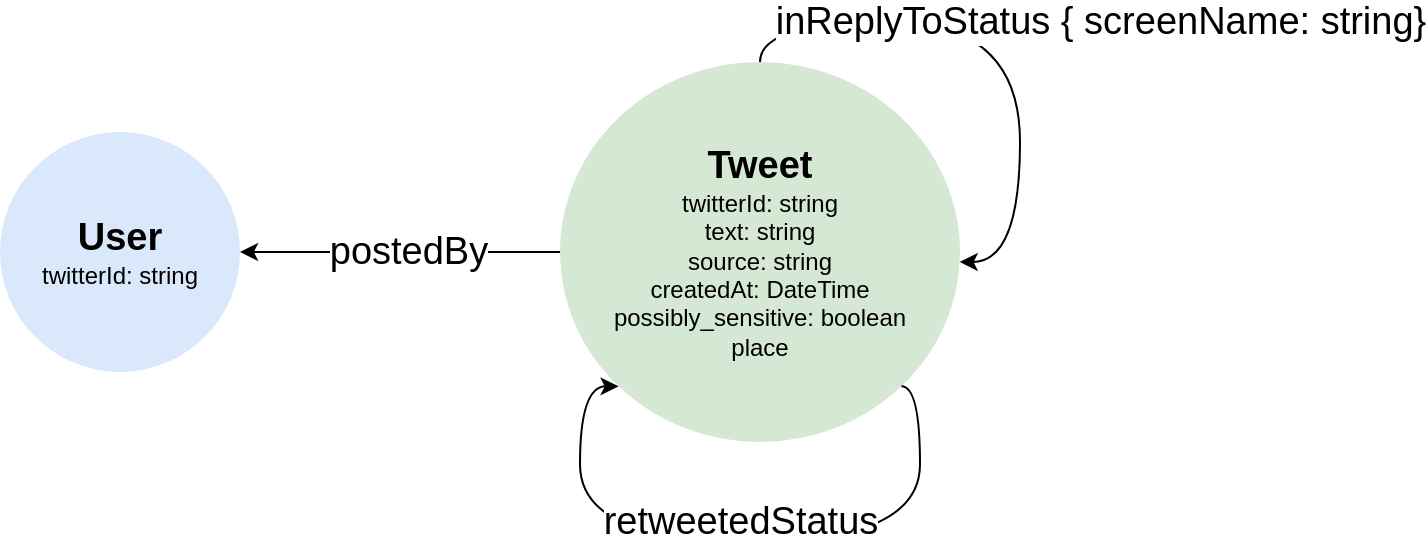<mxfile version="20.6.0" type="device"><diagram id="XamNJvLxUxd7Qhsf65Wg" name="Page-1"><mxGraphModel dx="1102" dy="598" grid="1" gridSize="10" guides="1" tooltips="1" connect="1" arrows="1" fold="1" page="1" pageScale="1" pageWidth="4681" pageHeight="3300" math="0" shadow="0"><root><mxCell id="0"/><mxCell id="1" parent="0"/><mxCell id="3H5sFPoasbmMjIa7P9Vv-1" value="&lt;div&gt;&lt;font size=&quot;1&quot;&gt;&lt;b style=&quot;font-size: 19px;&quot;&gt;User&lt;/b&gt;&lt;/font&gt;&lt;/div&gt;&lt;div&gt;twitterId: string&lt;br&gt;&lt;/div&gt;" style="ellipse;whiteSpace=wrap;html=1;fillColor=#dae8fc;strokeColor=none;" vertex="1" parent="1"><mxGeometry x="390" y="225" width="120" height="120" as="geometry"/></mxCell><mxCell id="3H5sFPoasbmMjIa7P9Vv-10" style="edgeStyle=orthogonalEdgeStyle;curved=1;rounded=0;orthogonalLoop=1;jettySize=auto;html=1;exitX=0;exitY=0.5;exitDx=0;exitDy=0;fontSize=14;" edge="1" parent="1" source="3H5sFPoasbmMjIa7P9Vv-5" target="3H5sFPoasbmMjIa7P9Vv-1"><mxGeometry relative="1" as="geometry"/></mxCell><mxCell id="3H5sFPoasbmMjIa7P9Vv-5" value="&lt;div&gt;&lt;font size=&quot;1&quot;&gt;&lt;b style=&quot;font-size: 19px;&quot;&gt;Tweet&lt;/b&gt;&lt;/font&gt;&lt;/div&gt;&lt;div&gt;twitterId: string&lt;/div&gt;&lt;div&gt;text: string&lt;/div&gt;&lt;div&gt;source: string&lt;/div&gt;&lt;div&gt;createdAt: DateTime&lt;/div&gt;&lt;div&gt;possibly_sensitive: boolean&lt;/div&gt;&lt;div&gt;place&lt;br&gt;&lt;/div&gt;" style="ellipse;whiteSpace=wrap;html=1;fillColor=#d5e8d4;strokeColor=none;" vertex="1" parent="1"><mxGeometry x="670" y="190" width="200" height="190" as="geometry"/></mxCell><mxCell id="3H5sFPoasbmMjIa7P9Vv-6" style="edgeStyle=orthogonalEdgeStyle;rounded=0;orthogonalLoop=1;jettySize=auto;html=1;exitX=0.5;exitY=0;exitDx=0;exitDy=0;curved=1;" edge="1" parent="1" source="3H5sFPoasbmMjIa7P9Vv-5" target="3H5sFPoasbmMjIa7P9Vv-5"><mxGeometry relative="1" as="geometry"><mxPoint x="699.289" y="247.825" as="sourcePoint"/><mxPoint x="840.711" y="247.825" as="targetPoint"/><Array as="points"><mxPoint x="770" y="170"/><mxPoint x="900" y="170"/><mxPoint x="900" y="290"/></Array></mxGeometry></mxCell><mxCell id="3H5sFPoasbmMjIa7P9Vv-7" value="&lt;font style=&quot;font-size: 19px;&quot;&gt;inReplyToStatus { screenName: string}&lt;br&gt;&lt;/font&gt;" style="edgeLabel;html=1;align=center;verticalAlign=middle;resizable=0;points=[];" vertex="1" connectable="0" parent="3H5sFPoasbmMjIa7P9Vv-6"><mxGeometry x="-0.016" y="-4" relative="1" as="geometry"><mxPoint x="42" y="-4" as="offset"/></mxGeometry></mxCell><mxCell id="3H5sFPoasbmMjIa7P9Vv-8" style="edgeStyle=orthogonalEdgeStyle;rounded=0;orthogonalLoop=1;jettySize=auto;html=1;exitX=1;exitY=1;exitDx=0;exitDy=0;curved=1;entryX=0;entryY=1;entryDx=0;entryDy=0;" edge="1" parent="1" source="3H5sFPoasbmMjIa7P9Vv-5" target="3H5sFPoasbmMjIa7P9Vv-5"><mxGeometry relative="1" as="geometry"><mxPoint x="850.351" y="359.995" as="sourcePoint"/><mxPoint x="708.929" y="359.995" as="targetPoint"/><Array as="points"><mxPoint x="850" y="352"/><mxPoint x="850" y="430"/><mxPoint x="680" y="430"/><mxPoint x="680" y="352"/></Array></mxGeometry></mxCell><mxCell id="3H5sFPoasbmMjIa7P9Vv-9" value="&lt;font style=&quot;font-size: 19px;&quot;&gt;retweetedStatus&lt;/font&gt;" style="edgeLabel;html=1;align=center;verticalAlign=middle;resizable=0;points=[];" vertex="1" connectable="0" parent="3H5sFPoasbmMjIa7P9Vv-8"><mxGeometry x="-0.016" y="-4" relative="1" as="geometry"><mxPoint x="-3" y="-6" as="offset"/></mxGeometry></mxCell><mxCell id="3H5sFPoasbmMjIa7P9Vv-13" value="&lt;font style=&quot;font-size: 19px;&quot;&gt;postedBy&lt;/font&gt;" style="edgeLabel;html=1;align=center;verticalAlign=middle;resizable=0;points=[];" vertex="1" connectable="0" parent="1"><mxGeometry x="609.999" y="285" as="geometry"><mxPoint x="-16" as="offset"/></mxGeometry></mxCell></root></mxGraphModel></diagram></mxfile>